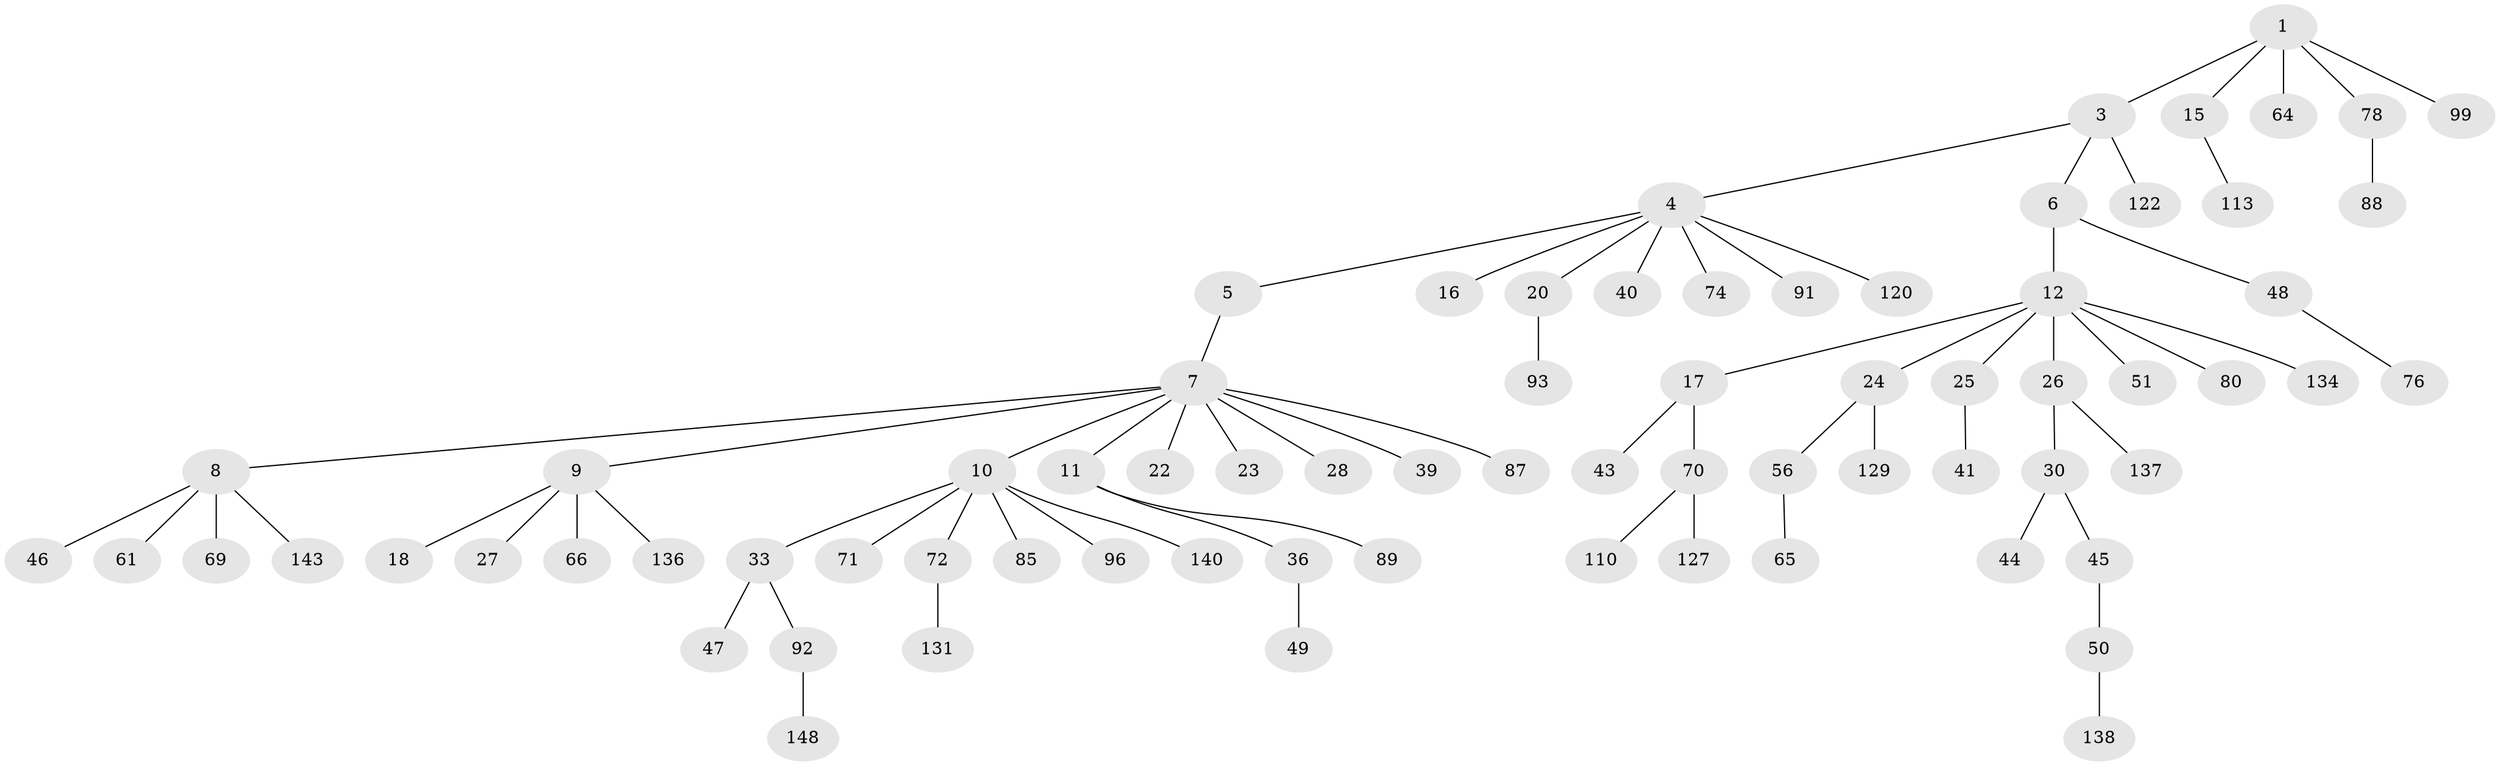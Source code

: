 // original degree distribution, {3: 0.12751677852348994, 5: 0.06040268456375839, 8: 0.006711409395973154, 4: 0.06040268456375839, 10: 0.006711409395973154, 2: 0.20134228187919462, 1: 0.5369127516778524}
// Generated by graph-tools (version 1.1) at 2025/15/03/09/25 04:15:31]
// undirected, 74 vertices, 73 edges
graph export_dot {
graph [start="1"]
  node [color=gray90,style=filled];
  1 [super="+2+84+14"];
  3 [super="+55"];
  4;
  5 [super="+105+58"];
  6 [super="+109+35"];
  7;
  8;
  9 [super="+53"];
  10 [super="+29"];
  11 [super="+21+146"];
  12 [super="+19+13"];
  15 [super="+82+108+141+97"];
  16 [super="+139+83"];
  17 [super="+38+32"];
  18 [super="+147"];
  20 [super="+31+86"];
  22;
  23;
  24;
  25;
  26;
  27 [super="+57+100+54+77"];
  28;
  30 [super="+34"];
  33 [super="+62"];
  36 [super="+60+73"];
  39;
  40;
  41;
  43;
  44;
  45;
  46;
  47 [super="+117"];
  48 [super="+59"];
  49;
  50 [super="+52"];
  51;
  56 [super="+81"];
  61;
  64 [super="+98"];
  65 [super="+90"];
  66 [super="+101+115+132+67"];
  69;
  70;
  71;
  72;
  74 [super="+94+111+79"];
  76;
  78;
  80;
  85 [super="+135"];
  87 [super="+102+104"];
  88 [super="+116"];
  89;
  91;
  92;
  93 [super="+145+103"];
  96;
  99;
  110 [super="+125+112"];
  113;
  120;
  122;
  127;
  129;
  131;
  134;
  136;
  137;
  138;
  140;
  143;
  148;
  1 -- 99;
  1 -- 3;
  1 -- 78;
  1 -- 15;
  1 -- 64;
  3 -- 4;
  3 -- 6;
  3 -- 122;
  4 -- 5;
  4 -- 16;
  4 -- 20;
  4 -- 40;
  4 -- 74;
  4 -- 91;
  4 -- 120;
  5 -- 7;
  6 -- 12;
  6 -- 48;
  7 -- 8;
  7 -- 9;
  7 -- 10;
  7 -- 11;
  7 -- 22;
  7 -- 23;
  7 -- 28;
  7 -- 39;
  7 -- 87;
  8 -- 46;
  8 -- 61;
  8 -- 69;
  8 -- 143;
  9 -- 18;
  9 -- 27;
  9 -- 66;
  9 -- 136;
  10 -- 33;
  10 -- 140;
  10 -- 96;
  10 -- 85;
  10 -- 71;
  10 -- 72;
  11 -- 89;
  11 -- 36;
  12 -- 25;
  12 -- 26;
  12 -- 80;
  12 -- 17;
  12 -- 51;
  12 -- 134;
  12 -- 24;
  15 -- 113;
  17 -- 70;
  17 -- 43;
  20 -- 93;
  24 -- 56;
  24 -- 129;
  25 -- 41;
  26 -- 30;
  26 -- 137;
  30 -- 44;
  30 -- 45;
  33 -- 47;
  33 -- 92;
  36 -- 49;
  45 -- 50;
  48 -- 76;
  50 -- 138;
  56 -- 65;
  70 -- 110;
  70 -- 127;
  72 -- 131;
  78 -- 88;
  92 -- 148;
}
